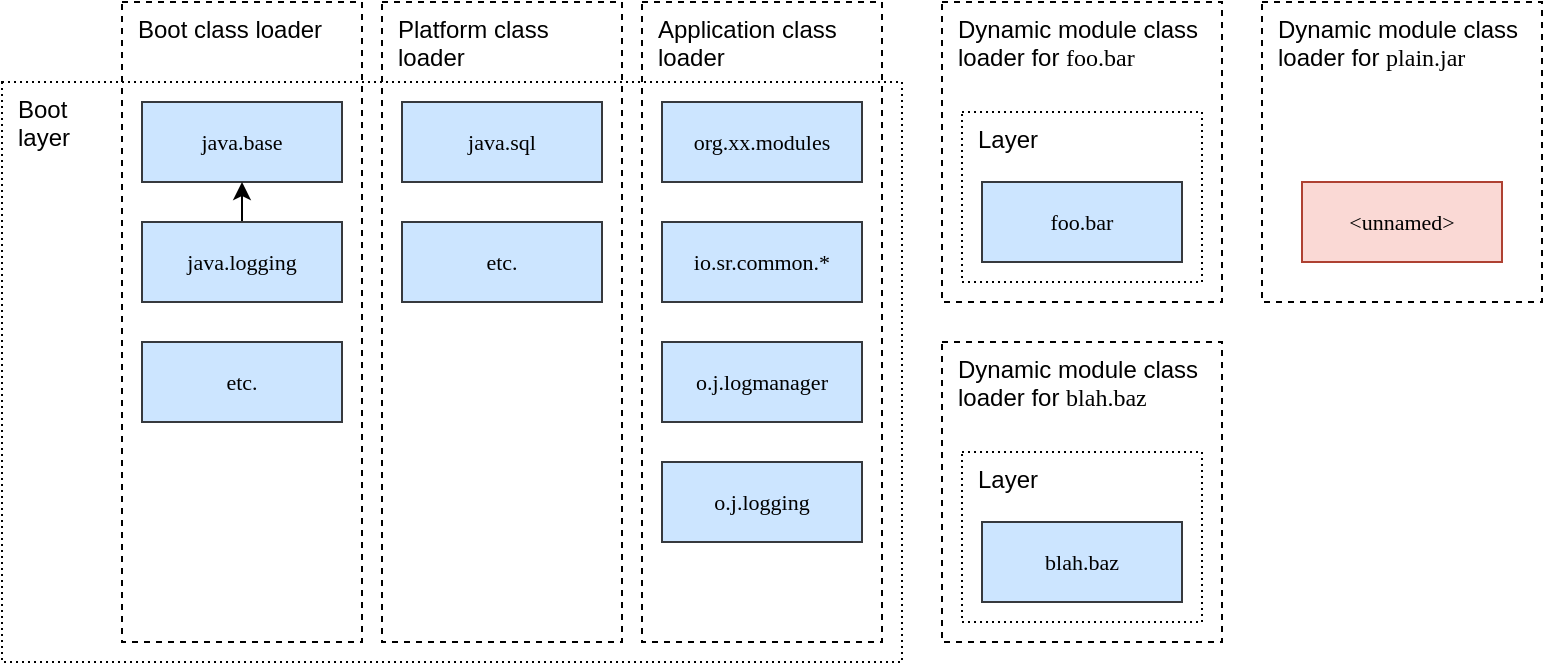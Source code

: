 <mxfile version="24.8.9">
  <diagram name="Page-1" id="qP_2tnTI7hZG0YGUCF7K">
    <mxGraphModel dx="1129" dy="714" grid="1" gridSize="10" guides="1" tooltips="1" connect="1" arrows="1" fold="1" page="1" pageScale="1" pageWidth="1100" pageHeight="850" math="0" shadow="0">
      <root>
        <mxCell id="0" />
        <mxCell id="1" parent="0" />
        <mxCell id="oSou-K76hDV_5S_J-PpW-50" value="Platform class loader" style="rounded=0;whiteSpace=wrap;html=1;fillColor=none;verticalAlign=top;dashed=1;align=left;spacingLeft=6;" vertex="1" parent="1">
          <mxGeometry x="210" y="30" width="120" height="320" as="geometry" />
        </mxCell>
        <mxCell id="oSou-K76hDV_5S_J-PpW-42" value="Boot class loader" style="rounded=0;whiteSpace=wrap;html=1;fillColor=none;verticalAlign=top;dashed=1;align=left;spacingLeft=6;" vertex="1" parent="1">
          <mxGeometry x="80" y="30" width="120" height="320" as="geometry" />
        </mxCell>
        <mxCell id="oSou-K76hDV_5S_J-PpW-53" value="Boot&lt;div&gt;layer&lt;/div&gt;" style="rounded=0;whiteSpace=wrap;html=1;dashed=1;dashPattern=1 2;align=left;verticalAlign=top;fillColor=none;spacingLeft=6;" vertex="1" parent="1">
          <mxGeometry x="20" y="70" width="450" height="290" as="geometry" />
        </mxCell>
        <mxCell id="oSou-K76hDV_5S_J-PpW-43" value="&lt;font&gt;java.base&lt;/font&gt;" style="rounded=0;whiteSpace=wrap;html=1;fontFamily=Verdana;fillColor=#cce5ff;strokeColor=#36393d;fontSize=11;" vertex="1" parent="1">
          <mxGeometry x="90" y="80" width="100" height="40" as="geometry" />
        </mxCell>
        <mxCell id="oSou-K76hDV_5S_J-PpW-49" style="edgeStyle=orthogonalEdgeStyle;rounded=0;orthogonalLoop=1;jettySize=auto;html=1;exitX=0.5;exitY=0;exitDx=0;exitDy=0;entryX=0.5;entryY=1;entryDx=0;entryDy=0;" edge="1" parent="1" source="oSou-K76hDV_5S_J-PpW-44" target="oSou-K76hDV_5S_J-PpW-43">
          <mxGeometry relative="1" as="geometry" />
        </mxCell>
        <mxCell id="oSou-K76hDV_5S_J-PpW-44" value="java.logging" style="rounded=0;whiteSpace=wrap;html=1;fontFamily=Verdana;fillColor=#cce5ff;strokeColor=#36393d;fontSize=11;" vertex="1" parent="1">
          <mxGeometry x="90" y="140" width="100" height="40" as="geometry" />
        </mxCell>
        <mxCell id="oSou-K76hDV_5S_J-PpW-47" value="etc." style="rounded=0;whiteSpace=wrap;html=1;fillColor=#cce5ff;strokeColor=#36393d;fontFamily=Verdana;fontSize=11;" vertex="1" parent="1">
          <mxGeometry x="90" y="200" width="100" height="40" as="geometry" />
        </mxCell>
        <mxCell id="oSou-K76hDV_5S_J-PpW-51" value="&lt;font&gt;java.sql&lt;/font&gt;" style="rounded=0;whiteSpace=wrap;html=1;fontFamily=Verdana;fillColor=#cce5ff;strokeColor=#36393d;fontSize=11;" vertex="1" parent="1">
          <mxGeometry x="220" y="80" width="100" height="40" as="geometry" />
        </mxCell>
        <mxCell id="oSou-K76hDV_5S_J-PpW-52" value="etc." style="rounded=0;whiteSpace=wrap;html=1;fillColor=#cce5ff;strokeColor=#36393d;fontFamily=Verdana;fontSize=11;" vertex="1" parent="1">
          <mxGeometry x="220" y="140" width="100" height="40" as="geometry" />
        </mxCell>
        <mxCell id="oSou-K76hDV_5S_J-PpW-54" value="Application class loader" style="rounded=0;whiteSpace=wrap;html=1;fillColor=none;verticalAlign=top;dashed=1;align=left;spacingLeft=6;" vertex="1" parent="1">
          <mxGeometry x="340" y="30" width="120" height="320" as="geometry" />
        </mxCell>
        <mxCell id="oSou-K76hDV_5S_J-PpW-55" value="org.xx.modules" style="rounded=0;whiteSpace=wrap;html=1;fillColor=#cce5ff;strokeColor=#36393d;fontFamily=Verdana;fontSize=11;" vertex="1" parent="1">
          <mxGeometry x="350" y="80" width="100" height="40" as="geometry" />
        </mxCell>
        <mxCell id="oSou-K76hDV_5S_J-PpW-56" value="io.sr.common.*" style="rounded=0;whiteSpace=wrap;html=1;fillColor=#cce5ff;strokeColor=#36393d;fontFamily=Verdana;fontSize=11;" vertex="1" parent="1">
          <mxGeometry x="350" y="140" width="100" height="40" as="geometry" />
        </mxCell>
        <mxCell id="oSou-K76hDV_5S_J-PpW-57" value="o.j.logmanager" style="rounded=0;whiteSpace=wrap;html=1;fillColor=#cce5ff;strokeColor=#36393d;fontFamily=Verdana;fontSize=11;" vertex="1" parent="1">
          <mxGeometry x="350" y="200" width="100" height="40" as="geometry" />
        </mxCell>
        <mxCell id="oSou-K76hDV_5S_J-PpW-58" value="o.j.logging" style="rounded=0;whiteSpace=wrap;html=1;fillColor=#cce5ff;strokeColor=#36393d;fontFamily=Verdana;fontSize=11;" vertex="1" parent="1">
          <mxGeometry x="350" y="260" width="100" height="40" as="geometry" />
        </mxCell>
        <mxCell id="oSou-K76hDV_5S_J-PpW-60" value="Dynamic module class loader for &lt;font face=&quot;Verdana&quot;&gt;foo.bar&lt;/font&gt;" style="rounded=0;whiteSpace=wrap;html=1;fillColor=none;verticalAlign=top;dashed=1;align=left;spacingLeft=6;" vertex="1" parent="1">
          <mxGeometry x="490" y="30" width="140" height="150" as="geometry" />
        </mxCell>
        <mxCell id="oSou-K76hDV_5S_J-PpW-61" value="Layer" style="rounded=0;whiteSpace=wrap;html=1;dashed=1;dashPattern=1 2;align=left;verticalAlign=top;fillColor=none;spacingLeft=6;" vertex="1" parent="1">
          <mxGeometry x="500" y="85" width="120" height="85" as="geometry" />
        </mxCell>
        <mxCell id="oSou-K76hDV_5S_J-PpW-63" value="&lt;font&gt;foo.bar&lt;/font&gt;" style="rounded=0;whiteSpace=wrap;html=1;fontFamily=Verdana;fillColor=#cce5ff;strokeColor=#36393d;fontSize=11;" vertex="1" parent="1">
          <mxGeometry x="510" y="120" width="100" height="40" as="geometry" />
        </mxCell>
        <mxCell id="oSou-K76hDV_5S_J-PpW-64" value="Dynamic module class loader for &lt;font face=&quot;Verdana&quot;&gt;blah.baz&lt;/font&gt;" style="rounded=0;whiteSpace=wrap;html=1;fillColor=none;verticalAlign=top;dashed=1;align=left;spacingLeft=6;" vertex="1" parent="1">
          <mxGeometry x="490" y="200" width="140" height="150" as="geometry" />
        </mxCell>
        <mxCell id="oSou-K76hDV_5S_J-PpW-65" value="Layer" style="rounded=0;whiteSpace=wrap;html=1;dashed=1;dashPattern=1 2;align=left;verticalAlign=top;fillColor=none;spacingLeft=6;" vertex="1" parent="1">
          <mxGeometry x="500" y="255" width="120" height="85" as="geometry" />
        </mxCell>
        <mxCell id="oSou-K76hDV_5S_J-PpW-66" value="&lt;font&gt;blah.baz&lt;/font&gt;" style="rounded=0;whiteSpace=wrap;html=1;fontFamily=Verdana;fillColor=#cce5ff;strokeColor=#36393d;fontSize=11;" vertex="1" parent="1">
          <mxGeometry x="510" y="290" width="100" height="40" as="geometry" />
        </mxCell>
        <mxCell id="oSou-K76hDV_5S_J-PpW-67" value="Dynamic module class loader for &lt;font face=&quot;Verdana&quot;&gt;plain.jar&lt;/font&gt;" style="rounded=0;whiteSpace=wrap;html=1;fillColor=none;verticalAlign=top;dashed=1;align=left;spacingLeft=6;" vertex="1" parent="1">
          <mxGeometry x="650" y="30" width="140" height="150" as="geometry" />
        </mxCell>
        <mxCell id="oSou-K76hDV_5S_J-PpW-68" value="&lt;font&gt;&amp;lt;unnamed&amp;gt;&lt;/font&gt;" style="rounded=0;whiteSpace=wrap;html=1;fontFamily=Verdana;fillColor=#fad9d5;strokeColor=#ae4132;fontSize=11;" vertex="1" parent="1">
          <mxGeometry x="670" y="120" width="100" height="40" as="geometry" />
        </mxCell>
      </root>
    </mxGraphModel>
  </diagram>
</mxfile>
